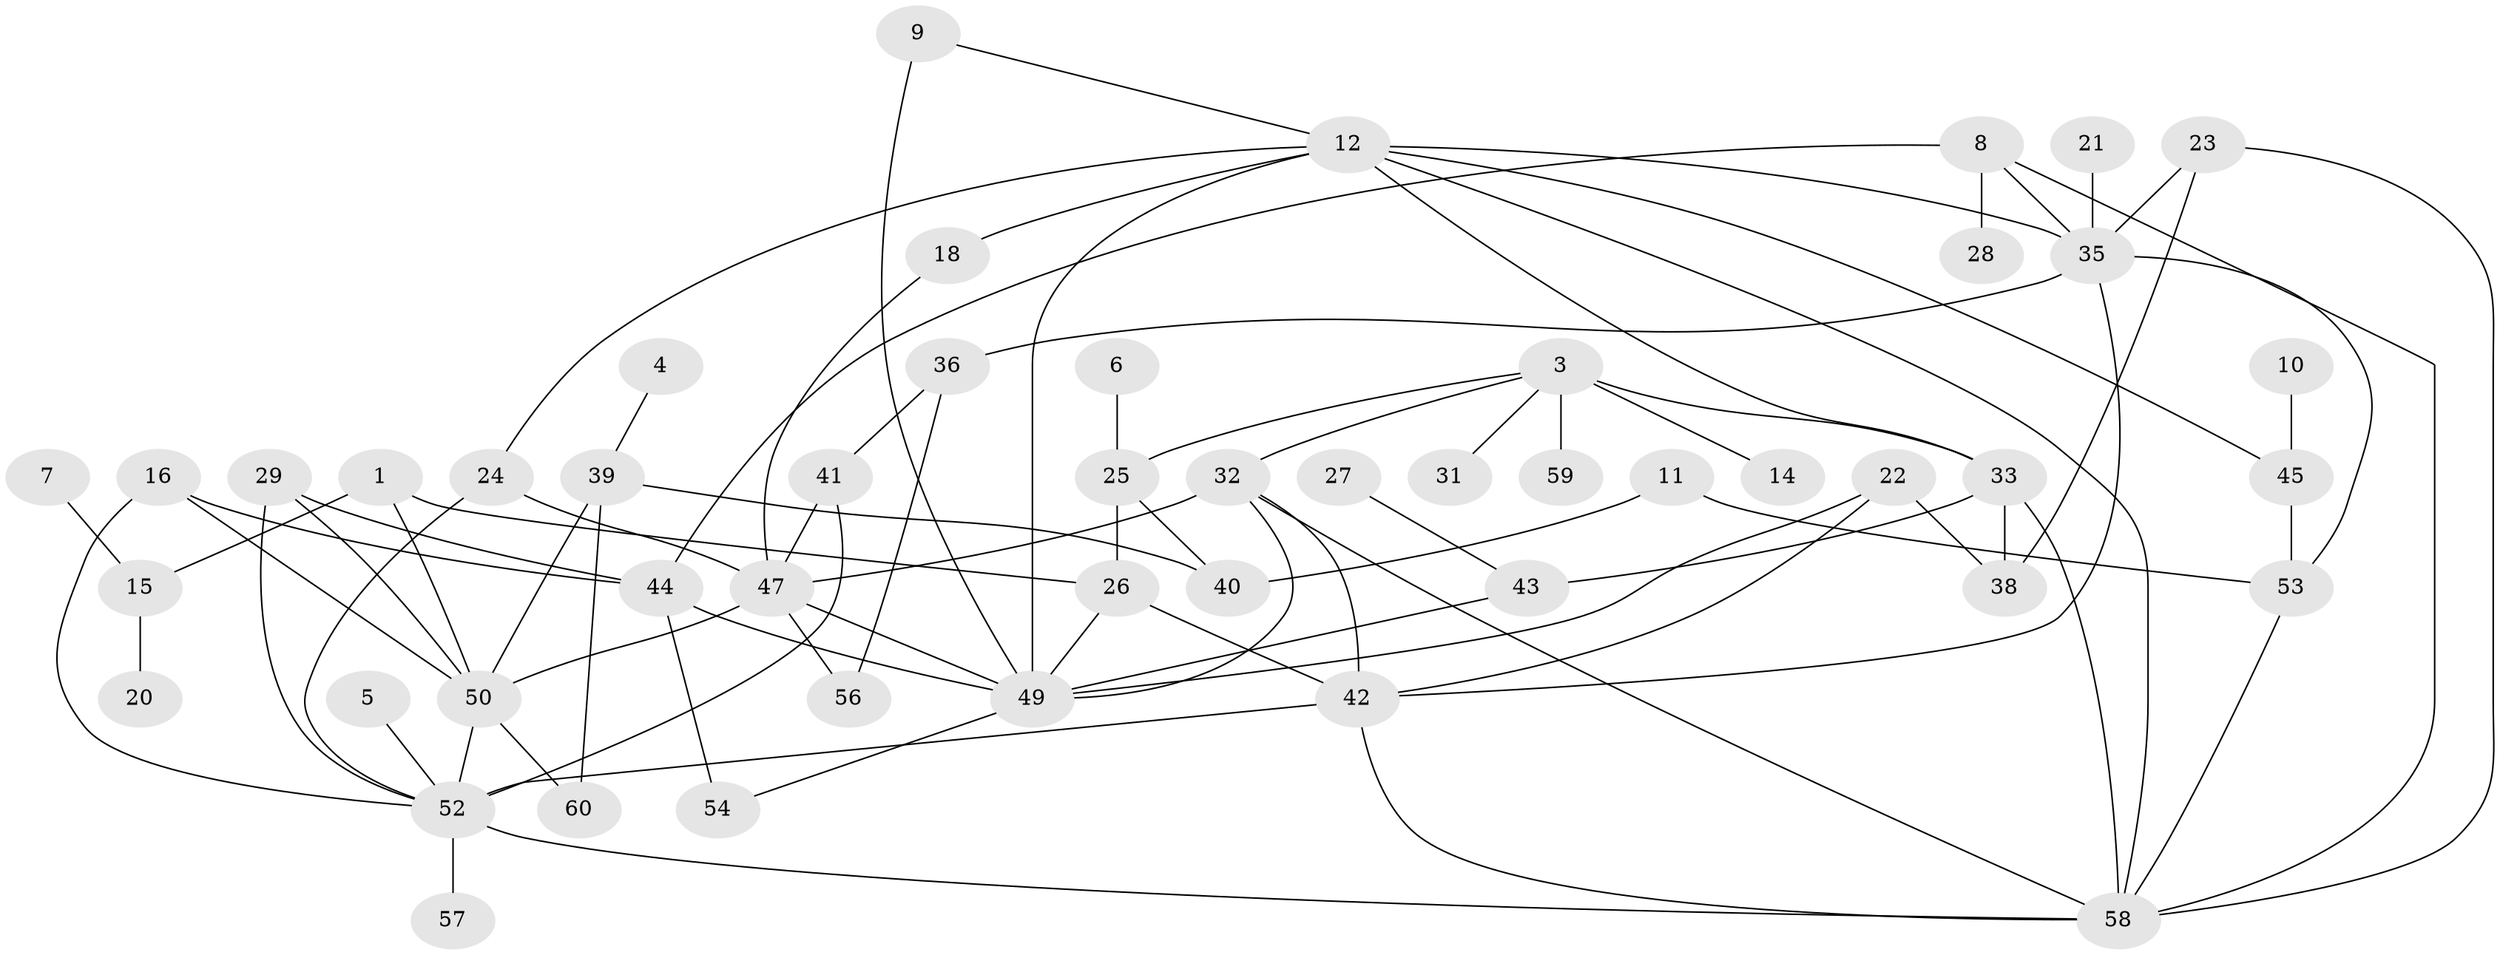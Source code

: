 // original degree distribution, {3: 0.2809917355371901, 2: 0.2066115702479339, 0: 0.08264462809917356, 7: 0.024793388429752067, 4: 0.11570247933884298, 1: 0.23140495867768596, 5: 0.05785123966942149}
// Generated by graph-tools (version 1.1) at 2025/25/03/09/25 03:25:17]
// undirected, 49 vertices, 83 edges
graph export_dot {
graph [start="1"]
  node [color=gray90,style=filled];
  1;
  3;
  4;
  5;
  6;
  7;
  8;
  9;
  10;
  11;
  12;
  14;
  15;
  16;
  18;
  20;
  21;
  22;
  23;
  24;
  25;
  26;
  27;
  28;
  29;
  31;
  32;
  33;
  35;
  36;
  38;
  39;
  40;
  41;
  42;
  43;
  44;
  45;
  47;
  49;
  50;
  52;
  53;
  54;
  56;
  57;
  58;
  59;
  60;
  1 -- 15 [weight=1.0];
  1 -- 26 [weight=1.0];
  1 -- 50 [weight=1.0];
  3 -- 14 [weight=1.0];
  3 -- 25 [weight=1.0];
  3 -- 31 [weight=1.0];
  3 -- 32 [weight=1.0];
  3 -- 33 [weight=2.0];
  3 -- 59 [weight=1.0];
  4 -- 39 [weight=1.0];
  5 -- 52 [weight=1.0];
  6 -- 25 [weight=1.0];
  7 -- 15 [weight=1.0];
  8 -- 28 [weight=1.0];
  8 -- 35 [weight=1.0];
  8 -- 44 [weight=1.0];
  8 -- 58 [weight=1.0];
  9 -- 12 [weight=1.0];
  9 -- 49 [weight=1.0];
  10 -- 45 [weight=1.0];
  11 -- 40 [weight=1.0];
  11 -- 53 [weight=1.0];
  12 -- 18 [weight=1.0];
  12 -- 24 [weight=1.0];
  12 -- 33 [weight=1.0];
  12 -- 35 [weight=1.0];
  12 -- 45 [weight=1.0];
  12 -- 49 [weight=1.0];
  12 -- 58 [weight=1.0];
  15 -- 20 [weight=1.0];
  16 -- 44 [weight=1.0];
  16 -- 50 [weight=1.0];
  16 -- 52 [weight=1.0];
  18 -- 47 [weight=1.0];
  21 -- 35 [weight=1.0];
  22 -- 38 [weight=1.0];
  22 -- 42 [weight=1.0];
  22 -- 49 [weight=1.0];
  23 -- 35 [weight=1.0];
  23 -- 38 [weight=1.0];
  23 -- 58 [weight=1.0];
  24 -- 47 [weight=1.0];
  24 -- 52 [weight=1.0];
  25 -- 26 [weight=1.0];
  25 -- 40 [weight=1.0];
  26 -- 42 [weight=2.0];
  26 -- 49 [weight=1.0];
  27 -- 43 [weight=1.0];
  29 -- 44 [weight=1.0];
  29 -- 50 [weight=1.0];
  29 -- 52 [weight=1.0];
  32 -- 42 [weight=1.0];
  32 -- 47 [weight=1.0];
  32 -- 49 [weight=1.0];
  32 -- 58 [weight=1.0];
  33 -- 38 [weight=1.0];
  33 -- 43 [weight=1.0];
  33 -- 58 [weight=1.0];
  35 -- 36 [weight=1.0];
  35 -- 42 [weight=1.0];
  35 -- 53 [weight=1.0];
  36 -- 41 [weight=1.0];
  36 -- 56 [weight=1.0];
  39 -- 40 [weight=1.0];
  39 -- 50 [weight=1.0];
  39 -- 60 [weight=1.0];
  41 -- 47 [weight=1.0];
  41 -- 52 [weight=1.0];
  42 -- 52 [weight=1.0];
  42 -- 58 [weight=1.0];
  43 -- 49 [weight=1.0];
  44 -- 49 [weight=1.0];
  44 -- 54 [weight=1.0];
  45 -- 53 [weight=1.0];
  47 -- 49 [weight=1.0];
  47 -- 50 [weight=2.0];
  47 -- 56 [weight=1.0];
  49 -- 54 [weight=1.0];
  50 -- 52 [weight=1.0];
  50 -- 60 [weight=1.0];
  52 -- 57 [weight=1.0];
  52 -- 58 [weight=1.0];
  53 -- 58 [weight=1.0];
}
